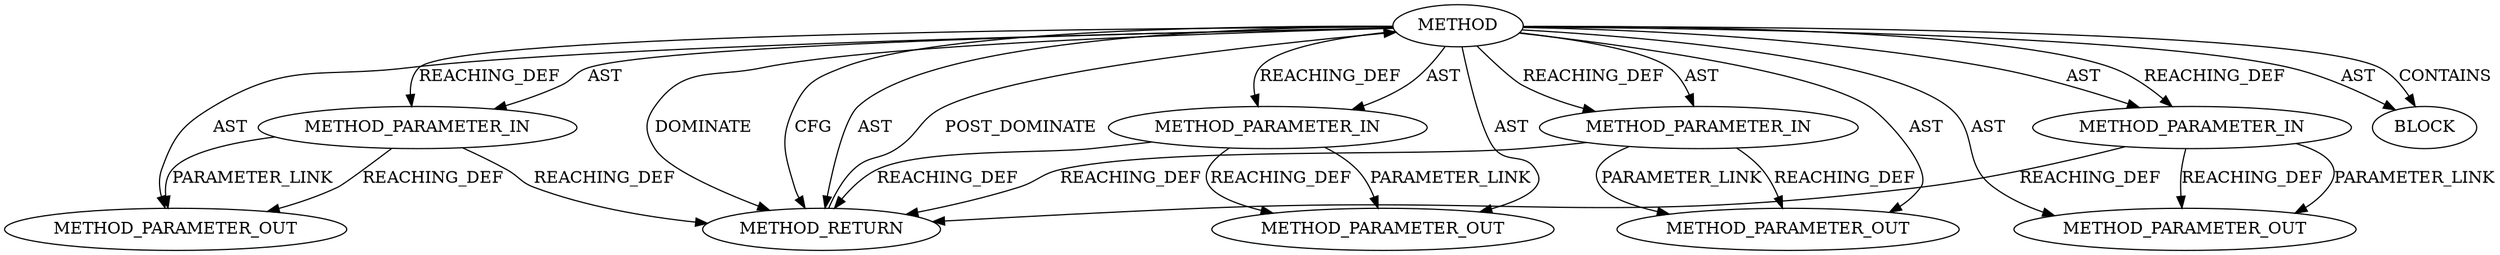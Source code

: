 digraph {
  19926 [label=METHOD AST_PARENT_TYPE="NAMESPACE_BLOCK" AST_PARENT_FULL_NAME="<global>" ORDER=0 CODE="<empty>" FULL_NAME="skb_store_bits" IS_EXTERNAL=true FILENAME="<empty>" SIGNATURE="" NAME="skb_store_bits"]
  19927 [label=METHOD_PARAMETER_IN ORDER=1 CODE="p1" IS_VARIADIC=false TYPE_FULL_NAME="ANY" EVALUATION_STRATEGY="BY_VALUE" INDEX=1 NAME="p1"]
  21979 [label=METHOD_PARAMETER_OUT ORDER=2 CODE="p2" IS_VARIADIC=false TYPE_FULL_NAME="ANY" EVALUATION_STRATEGY="BY_VALUE" INDEX=2 NAME="p2"]
  19930 [label=METHOD_PARAMETER_IN ORDER=4 CODE="p4" IS_VARIADIC=false TYPE_FULL_NAME="ANY" EVALUATION_STRATEGY="BY_VALUE" INDEX=4 NAME="p4"]
  19929 [label=METHOD_PARAMETER_IN ORDER=3 CODE="p3" IS_VARIADIC=false TYPE_FULL_NAME="ANY" EVALUATION_STRATEGY="BY_VALUE" INDEX=3 NAME="p3"]
  21978 [label=METHOD_PARAMETER_OUT ORDER=1 CODE="p1" IS_VARIADIC=false TYPE_FULL_NAME="ANY" EVALUATION_STRATEGY="BY_VALUE" INDEX=1 NAME="p1"]
  19931 [label=BLOCK ORDER=1 ARGUMENT_INDEX=1 CODE="<empty>" TYPE_FULL_NAME="ANY"]
  21980 [label=METHOD_PARAMETER_OUT ORDER=3 CODE="p3" IS_VARIADIC=false TYPE_FULL_NAME="ANY" EVALUATION_STRATEGY="BY_VALUE" INDEX=3 NAME="p3"]
  19932 [label=METHOD_RETURN ORDER=2 CODE="RET" TYPE_FULL_NAME="ANY" EVALUATION_STRATEGY="BY_VALUE"]
  19928 [label=METHOD_PARAMETER_IN ORDER=2 CODE="p2" IS_VARIADIC=false TYPE_FULL_NAME="ANY" EVALUATION_STRATEGY="BY_VALUE" INDEX=2 NAME="p2"]
  21981 [label=METHOD_PARAMETER_OUT ORDER=4 CODE="p4" IS_VARIADIC=false TYPE_FULL_NAME="ANY" EVALUATION_STRATEGY="BY_VALUE" INDEX=4 NAME="p4"]
  19926 -> 19930 [label=AST ]
  19926 -> 21978 [label=AST ]
  19928 -> 21979 [label=PARAMETER_LINK ]
  19929 -> 21980 [label=PARAMETER_LINK ]
  19927 -> 21978 [label=REACHING_DEF VARIABLE="p1"]
  19927 -> 19932 [label=REACHING_DEF VARIABLE="p1"]
  19929 -> 21980 [label=REACHING_DEF VARIABLE="p3"]
  19926 -> 19932 [label=DOMINATE ]
  19926 -> 19927 [label=REACHING_DEF VARIABLE=""]
  19926 -> 19929 [label=AST ]
  19930 -> 21981 [label=PARAMETER_LINK ]
  19928 -> 19932 [label=REACHING_DEF VARIABLE="p2"]
  19926 -> 21980 [label=AST ]
  19930 -> 21981 [label=REACHING_DEF VARIABLE="p4"]
  19926 -> 19928 [label=REACHING_DEF VARIABLE=""]
  19926 -> 21981 [label=AST ]
  19932 -> 19926 [label=POST_DOMINATE ]
  19926 -> 19929 [label=REACHING_DEF VARIABLE=""]
  19926 -> 19931 [label=AST ]
  19930 -> 19932 [label=REACHING_DEF VARIABLE="p4"]
  19927 -> 21978 [label=PARAMETER_LINK ]
  19929 -> 19932 [label=REACHING_DEF VARIABLE="p3"]
  19926 -> 19932 [label=CFG ]
  19926 -> 19931 [label=CONTAINS ]
  19926 -> 19932 [label=AST ]
  19926 -> 21979 [label=AST ]
  19926 -> 19927 [label=AST ]
  19928 -> 21979 [label=REACHING_DEF VARIABLE="p2"]
  19926 -> 19928 [label=AST ]
  19926 -> 19930 [label=REACHING_DEF VARIABLE=""]
}
